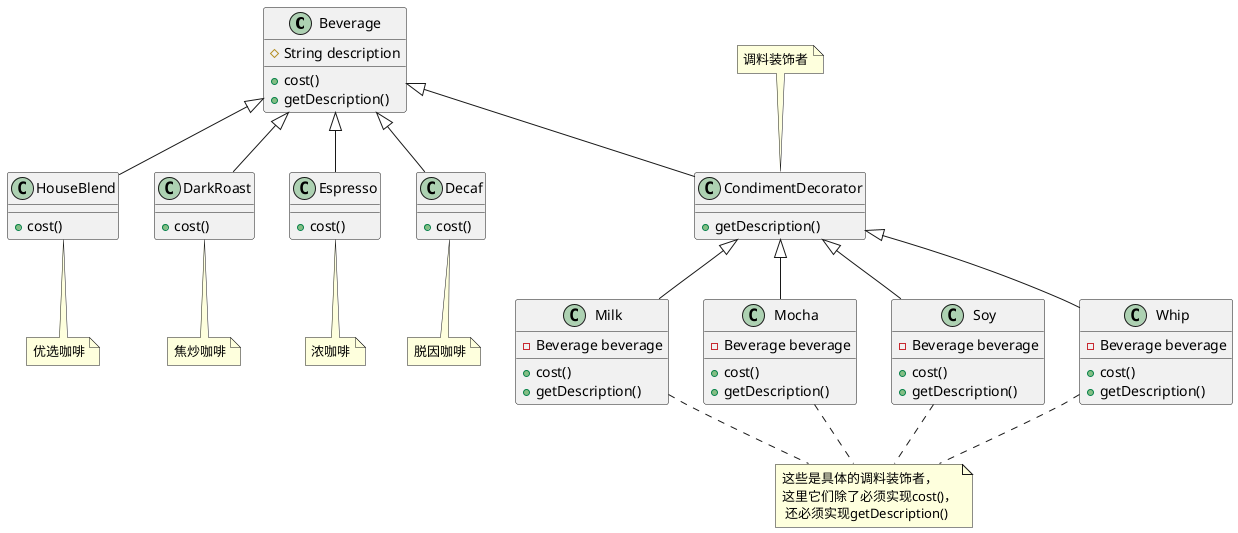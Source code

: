 @startuml
'https://plantuml.com/class-diagram

class Beverage{
    # String description
    + cost()
    + getDescription()
}
Beverage <|-- HouseBlend
Beverage <|-- DarkRoast
Beverage <|-- Espresso
Beverage <|-- Decaf
Beverage <|-- CondimentDecorator

note bottom of HouseBlend:优选咖啡
class HouseBlend{
    + cost()
}

note bottom of DarkRoast:焦炒咖啡
class DarkRoast{
    + cost()
}

note bottom of Espresso:浓咖啡
class Espresso{
    + cost()
}

note bottom of Decaf:脱因咖啡
class Decaf{
    + cost()
}

note top of CondimentDecorator:调料装饰者
class CondimentDecorator{
    + getDescription()
}
CondimentDecorator <|-- Milk
CondimentDecorator <|-- Mocha
CondimentDecorator <|-- Soy
CondimentDecorator <|-- Whip

note "这些是具体的调料装饰者，\n这里它们除了必须实现cost()，\n 还必须实现getDescription()" as ConcreteCondimentNote
Milk .. ConcreteCondimentNote
Mocha .. ConcreteCondimentNote
Soy .. ConcreteCondimentNote
Whip .. ConcreteCondimentNote
class Milk{
    - Beverage beverage
    + cost()
    + getDescription()
}
class Mocha{
    - Beverage beverage
    + cost()
    + getDescription()
}
class Soy{
    - Beverage beverage
    + cost()
    + getDescription()
}
class Whip{
    - Beverage beverage
    + cost()
    + getDescription()
}

@enduml